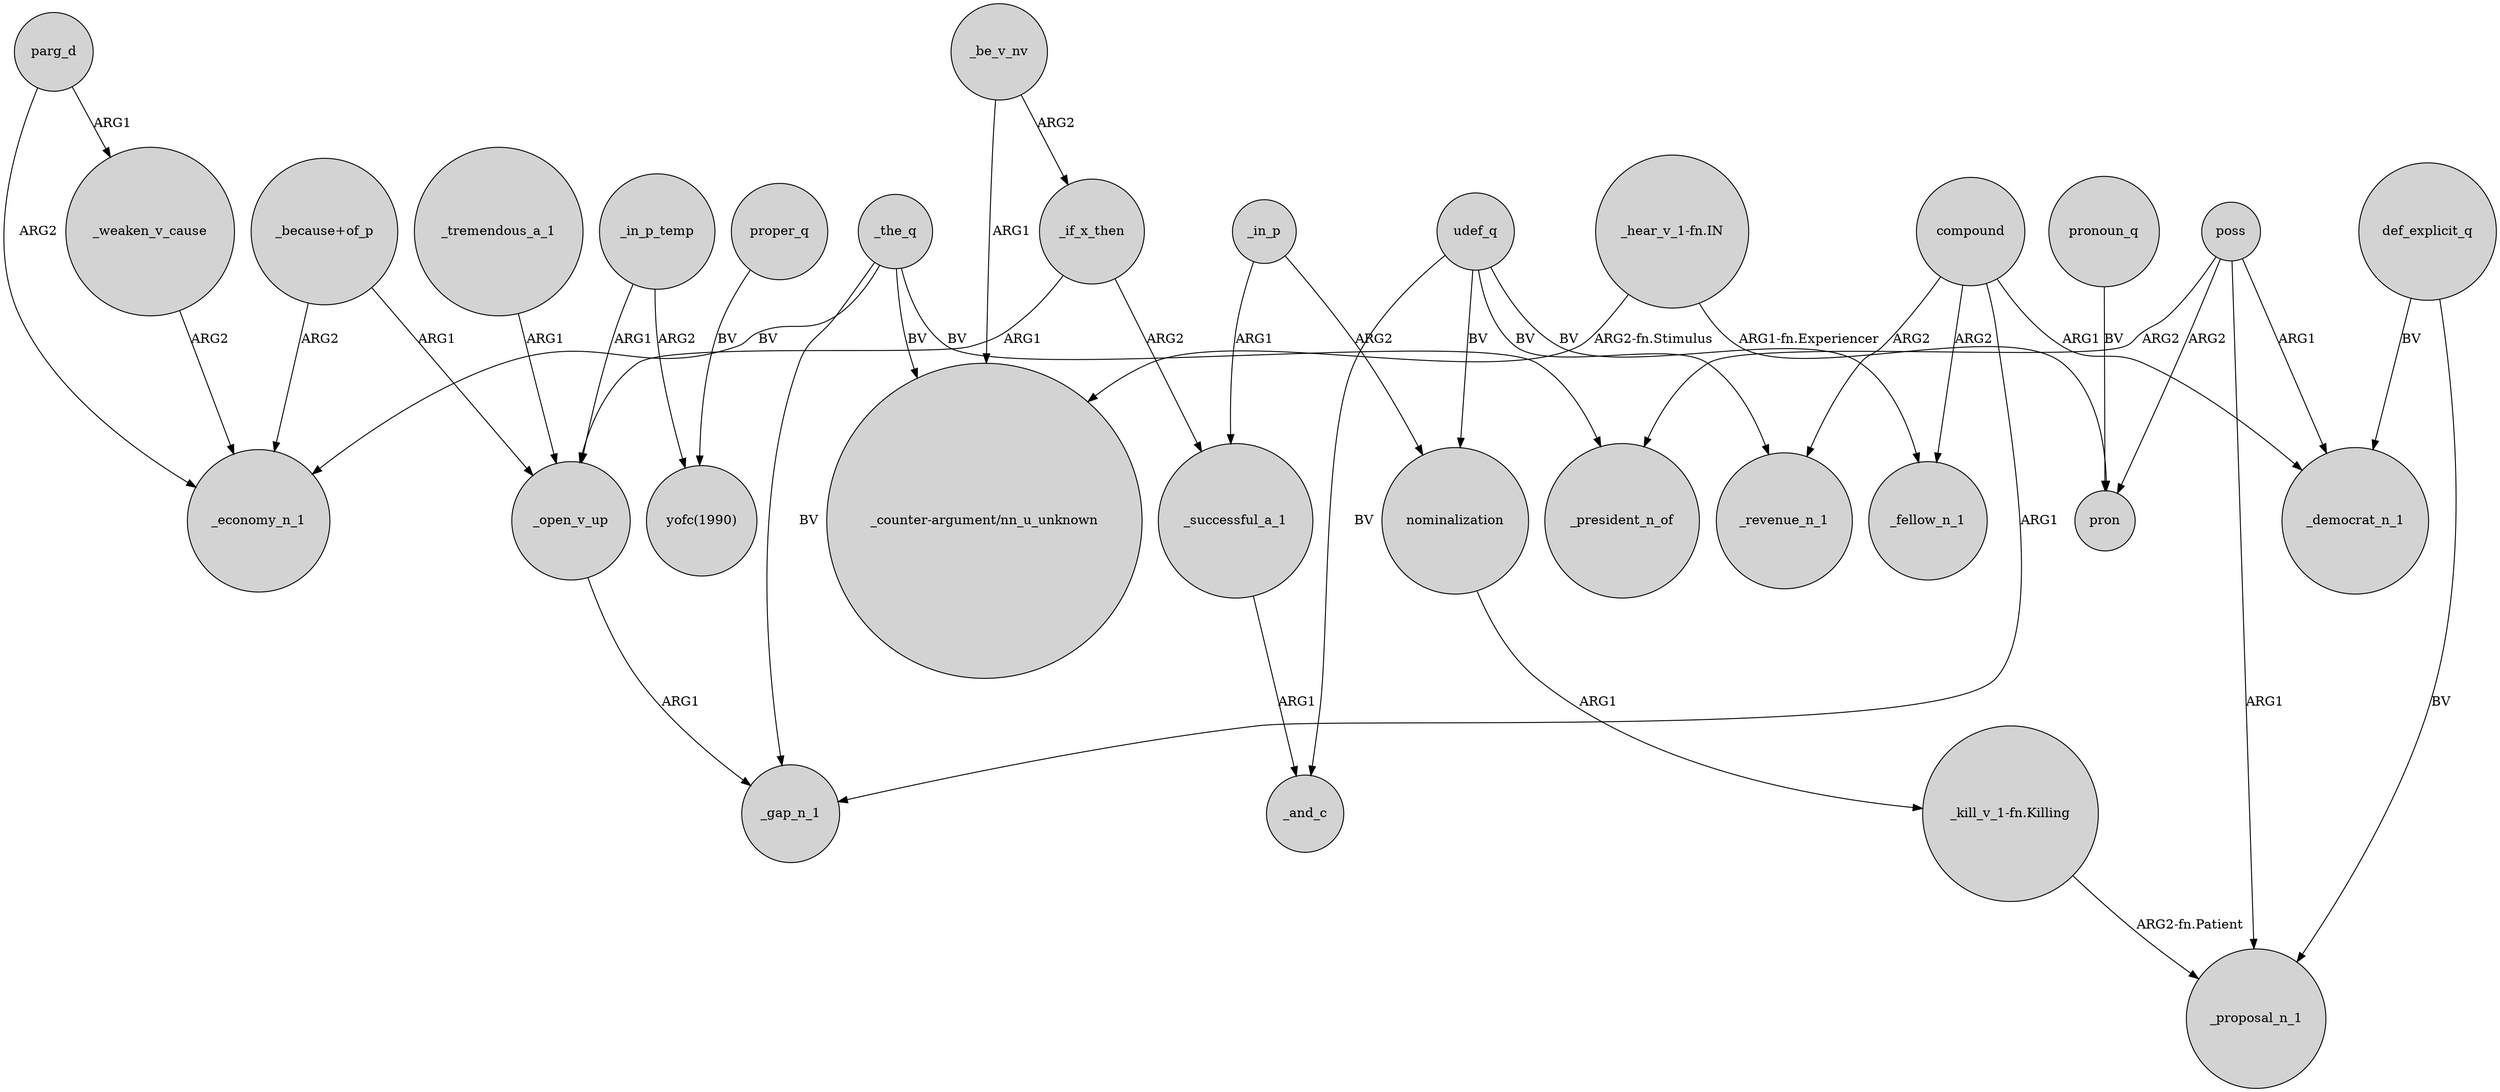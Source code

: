 digraph {
	node [shape=circle style=filled]
	parg_d -> _economy_n_1 [label=ARG2]
	"_because+of_p" -> _economy_n_1 [label=ARG2]
	poss -> pron [label=ARG2]
	"_kill_v_1-fn.Killing" -> _proposal_n_1 [label="ARG2-fn.Patient"]
	_the_q -> _gap_n_1 [label=BV]
	poss -> _democrat_n_1 [label=ARG1]
	compound -> _fellow_n_1 [label=ARG2]
	_be_v_nv -> "_counter-argument/nn_u_unknown" [label=ARG1]
	nominalization -> "_kill_v_1-fn.Killing" [label=ARG1]
	_weaken_v_cause -> _economy_n_1 [label=ARG2]
	_the_q -> _economy_n_1 [label=BV]
	parg_d -> _weaken_v_cause [label=ARG1]
	_in_p_temp -> _open_v_up [label=ARG1]
	_open_v_up -> _gap_n_1 [label=ARG1]
	_in_p_temp -> "yofc(1990)" [label=ARG2]
	proper_q -> "yofc(1990)" [label=BV]
	"_because+of_p" -> _open_v_up [label=ARG1]
	compound -> _revenue_n_1 [label=ARG2]
	pronoun_q -> pron [label=BV]
	_in_p -> _successful_a_1 [label=ARG1]
	udef_q -> _revenue_n_1 [label=BV]
	udef_q -> _fellow_n_1 [label=BV]
	_if_x_then -> _open_v_up [label=ARG1]
	_successful_a_1 -> _and_c [label=ARG1]
	poss -> _proposal_n_1 [label=ARG1]
	_tremendous_a_1 -> _open_v_up [label=ARG1]
	"_hear_v_1-fn.IN" -> "_counter-argument/nn_u_unknown" [label="ARG2-fn.Stimulus"]
	def_explicit_q -> _democrat_n_1 [label=BV]
	compound -> _democrat_n_1 [label=ARG1]
	_the_q -> _president_n_of [label=BV]
	udef_q -> nominalization [label=BV]
	"_hear_v_1-fn.IN" -> pron [label="ARG1-fn.Experiencer"]
	_if_x_then -> _successful_a_1 [label=ARG2]
	_the_q -> "_counter-argument/nn_u_unknown" [label=BV]
	compound -> _gap_n_1 [label=ARG1]
	def_explicit_q -> _proposal_n_1 [label=BV]
	_be_v_nv -> _if_x_then [label=ARG2]
	_in_p -> nominalization [label=ARG2]
	udef_q -> _and_c [label=BV]
	poss -> _president_n_of [label=ARG2]
}
